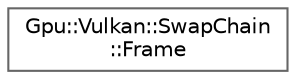 digraph "Graphical Class Hierarchy"
{
 // LATEX_PDF_SIZE
  bgcolor="transparent";
  edge [fontname=Helvetica,fontsize=10,labelfontname=Helvetica,labelfontsize=10];
  node [fontname=Helvetica,fontsize=10,shape=box,height=0.2,width=0.4];
  rankdir="LR";
  Node0 [id="Node000000",label="Gpu::Vulkan::SwapChain\l::Frame",height=0.2,width=0.4,color="grey40", fillcolor="white", style="filled",URL="$classGpu_1_1Vulkan_1_1SwapChain_1_1Frame.html",tooltip=" "];
}
